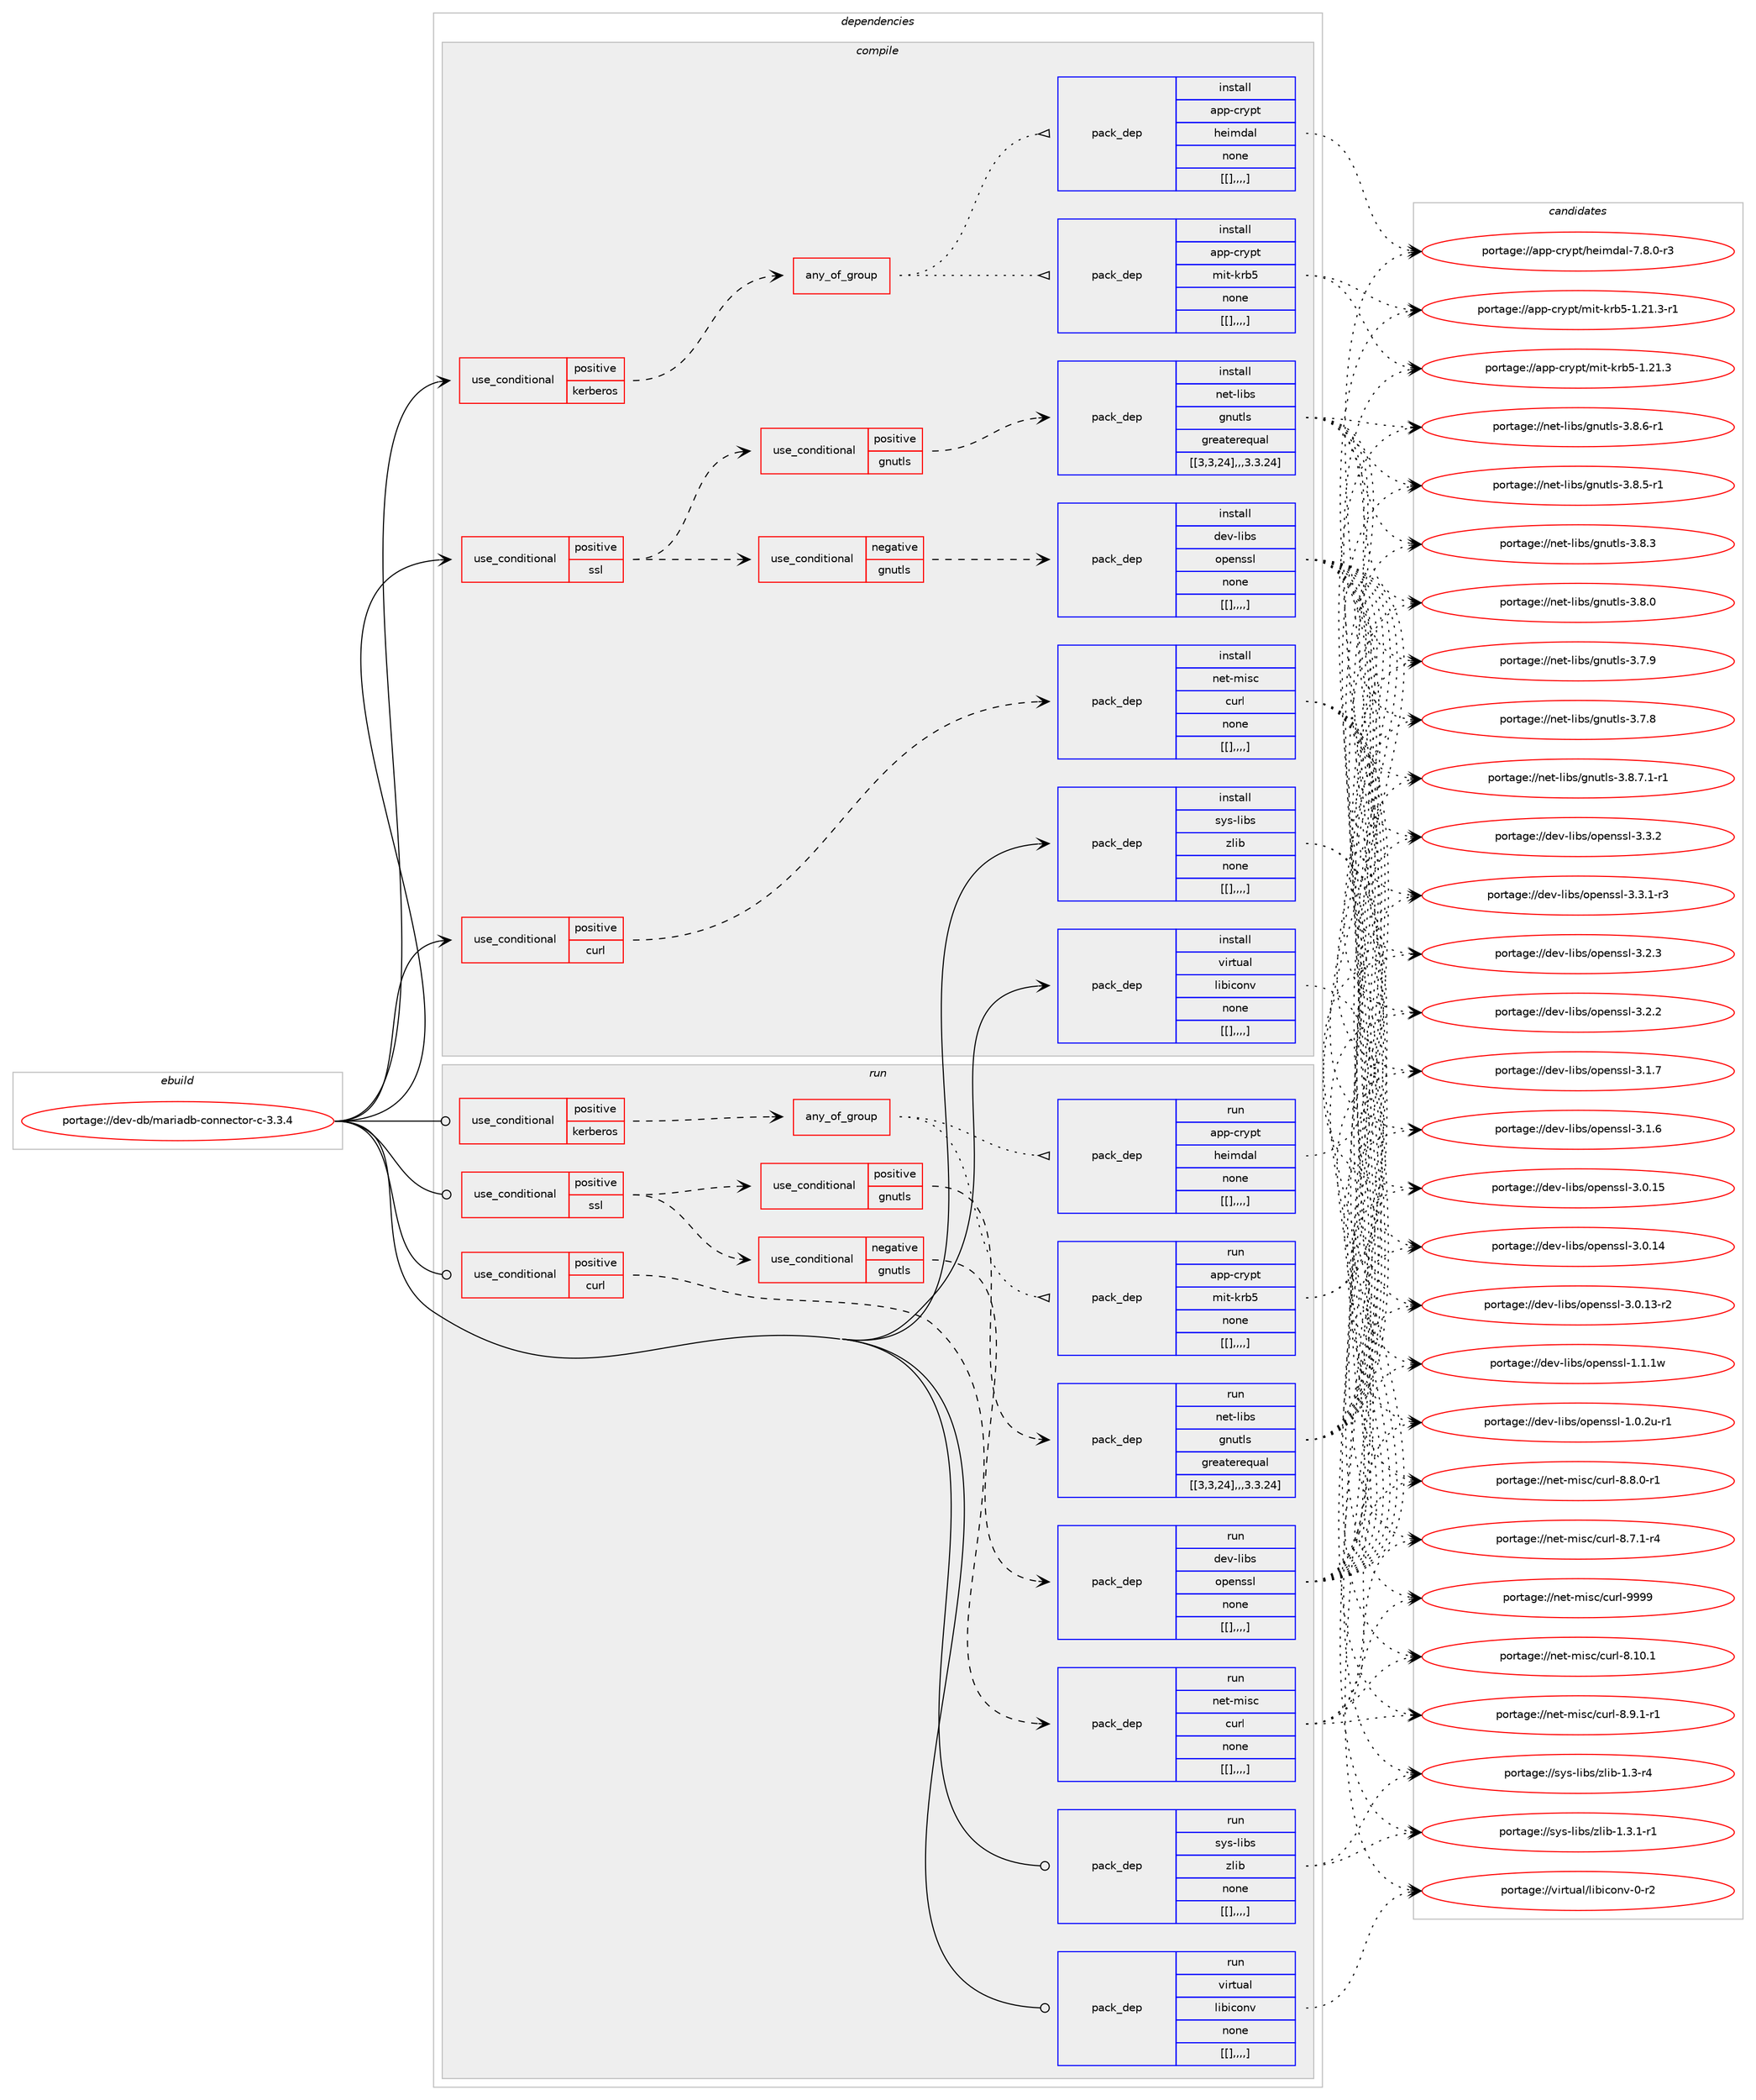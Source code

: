 digraph prolog {

# *************
# Graph options
# *************

newrank=true;
concentrate=true;
compound=true;
graph [rankdir=LR,fontname=Helvetica,fontsize=10,ranksep=1.5];#, ranksep=2.5, nodesep=0.2];
edge  [arrowhead=vee];
node  [fontname=Helvetica,fontsize=10];

# **********
# The ebuild
# **********

subgraph cluster_leftcol {
color=gray;
label=<<i>ebuild</i>>;
id [label="portage://dev-db/mariadb-connector-c-3.3.4", color=red, width=4, href="../dev-db/mariadb-connector-c-3.3.4.svg"];
}

# ****************
# The dependencies
# ****************

subgraph cluster_midcol {
color=gray;
label=<<i>dependencies</i>>;
subgraph cluster_compile {
fillcolor="#eeeeee";
style=filled;
label=<<i>compile</i>>;
subgraph cond18919 {
dependency70274 [label=<<TABLE BORDER="0" CELLBORDER="1" CELLSPACING="0" CELLPADDING="4"><TR><TD ROWSPAN="3" CELLPADDING="10">use_conditional</TD></TR><TR><TD>positive</TD></TR><TR><TD>curl</TD></TR></TABLE>>, shape=none, color=red];
subgraph pack50370 {
dependency70290 [label=<<TABLE BORDER="0" CELLBORDER="1" CELLSPACING="0" CELLPADDING="4" WIDTH="220"><TR><TD ROWSPAN="6" CELLPADDING="30">pack_dep</TD></TR><TR><TD WIDTH="110">install</TD></TR><TR><TD>net-misc</TD></TR><TR><TD>curl</TD></TR><TR><TD>none</TD></TR><TR><TD>[[],,,,]</TD></TR></TABLE>>, shape=none, color=blue];
}
dependency70274:e -> dependency70290:w [weight=20,style="dashed",arrowhead="vee"];
}
id:e -> dependency70274:w [weight=20,style="solid",arrowhead="vee"];
subgraph cond18923 {
dependency70296 [label=<<TABLE BORDER="0" CELLBORDER="1" CELLSPACING="0" CELLPADDING="4"><TR><TD ROWSPAN="3" CELLPADDING="10">use_conditional</TD></TR><TR><TD>positive</TD></TR><TR><TD>kerberos</TD></TR></TABLE>>, shape=none, color=red];
subgraph any933 {
dependency70310 [label=<<TABLE BORDER="0" CELLBORDER="1" CELLSPACING="0" CELLPADDING="4"><TR><TD CELLPADDING="10">any_of_group</TD></TR></TABLE>>, shape=none, color=red];subgraph pack50381 {
dependency70313 [label=<<TABLE BORDER="0" CELLBORDER="1" CELLSPACING="0" CELLPADDING="4" WIDTH="220"><TR><TD ROWSPAN="6" CELLPADDING="30">pack_dep</TD></TR><TR><TD WIDTH="110">install</TD></TR><TR><TD>app-crypt</TD></TR><TR><TD>mit-krb5</TD></TR><TR><TD>none</TD></TR><TR><TD>[[],,,,]</TD></TR></TABLE>>, shape=none, color=blue];
}
dependency70310:e -> dependency70313:w [weight=20,style="dotted",arrowhead="oinv"];
subgraph pack50393 {
dependency70328 [label=<<TABLE BORDER="0" CELLBORDER="1" CELLSPACING="0" CELLPADDING="4" WIDTH="220"><TR><TD ROWSPAN="6" CELLPADDING="30">pack_dep</TD></TR><TR><TD WIDTH="110">install</TD></TR><TR><TD>app-crypt</TD></TR><TR><TD>heimdal</TD></TR><TR><TD>none</TD></TR><TR><TD>[[],,,,]</TD></TR></TABLE>>, shape=none, color=blue];
}
dependency70310:e -> dependency70328:w [weight=20,style="dotted",arrowhead="oinv"];
}
dependency70296:e -> dependency70310:w [weight=20,style="dashed",arrowhead="vee"];
}
id:e -> dependency70296:w [weight=20,style="solid",arrowhead="vee"];
subgraph cond18937 {
dependency70344 [label=<<TABLE BORDER="0" CELLBORDER="1" CELLSPACING="0" CELLPADDING="4"><TR><TD ROWSPAN="3" CELLPADDING="10">use_conditional</TD></TR><TR><TD>positive</TD></TR><TR><TD>ssl</TD></TR></TABLE>>, shape=none, color=red];
subgraph cond18941 {
dependency70349 [label=<<TABLE BORDER="0" CELLBORDER="1" CELLSPACING="0" CELLPADDING="4"><TR><TD ROWSPAN="3" CELLPADDING="10">use_conditional</TD></TR><TR><TD>positive</TD></TR><TR><TD>gnutls</TD></TR></TABLE>>, shape=none, color=red];
subgraph pack50414 {
dependency70359 [label=<<TABLE BORDER="0" CELLBORDER="1" CELLSPACING="0" CELLPADDING="4" WIDTH="220"><TR><TD ROWSPAN="6" CELLPADDING="30">pack_dep</TD></TR><TR><TD WIDTH="110">install</TD></TR><TR><TD>net-libs</TD></TR><TR><TD>gnutls</TD></TR><TR><TD>greaterequal</TD></TR><TR><TD>[[3,3,24],,,3.3.24]</TD></TR></TABLE>>, shape=none, color=blue];
}
dependency70349:e -> dependency70359:w [weight=20,style="dashed",arrowhead="vee"];
}
dependency70344:e -> dependency70349:w [weight=20,style="dashed",arrowhead="vee"];
subgraph cond18943 {
dependency70378 [label=<<TABLE BORDER="0" CELLBORDER="1" CELLSPACING="0" CELLPADDING="4"><TR><TD ROWSPAN="3" CELLPADDING="10">use_conditional</TD></TR><TR><TD>negative</TD></TR><TR><TD>gnutls</TD></TR></TABLE>>, shape=none, color=red];
subgraph pack50436 {
dependency70405 [label=<<TABLE BORDER="0" CELLBORDER="1" CELLSPACING="0" CELLPADDING="4" WIDTH="220"><TR><TD ROWSPAN="6" CELLPADDING="30">pack_dep</TD></TR><TR><TD WIDTH="110">install</TD></TR><TR><TD>dev-libs</TD></TR><TR><TD>openssl</TD></TR><TR><TD>none</TD></TR><TR><TD>[[],,,,]</TD></TR></TABLE>>, shape=none, color=blue];
}
dependency70378:e -> dependency70405:w [weight=20,style="dashed",arrowhead="vee"];
}
dependency70344:e -> dependency70378:w [weight=20,style="dashed",arrowhead="vee"];
}
id:e -> dependency70344:w [weight=20,style="solid",arrowhead="vee"];
subgraph pack50451 {
dependency70416 [label=<<TABLE BORDER="0" CELLBORDER="1" CELLSPACING="0" CELLPADDING="4" WIDTH="220"><TR><TD ROWSPAN="6" CELLPADDING="30">pack_dep</TD></TR><TR><TD WIDTH="110">install</TD></TR><TR><TD>sys-libs</TD></TR><TR><TD>zlib</TD></TR><TR><TD>none</TD></TR><TR><TD>[[],,,,]</TD></TR></TABLE>>, shape=none, color=blue];
}
id:e -> dependency70416:w [weight=20,style="solid",arrowhead="vee"];
subgraph pack50469 {
dependency70516 [label=<<TABLE BORDER="0" CELLBORDER="1" CELLSPACING="0" CELLPADDING="4" WIDTH="220"><TR><TD ROWSPAN="6" CELLPADDING="30">pack_dep</TD></TR><TR><TD WIDTH="110">install</TD></TR><TR><TD>virtual</TD></TR><TR><TD>libiconv</TD></TR><TR><TD>none</TD></TR><TR><TD>[[],,,,]</TD></TR></TABLE>>, shape=none, color=blue];
}
id:e -> dependency70516:w [weight=20,style="solid",arrowhead="vee"];
}
subgraph cluster_compileandrun {
fillcolor="#eeeeee";
style=filled;
label=<<i>compile and run</i>>;
}
subgraph cluster_run {
fillcolor="#eeeeee";
style=filled;
label=<<i>run</i>>;
subgraph cond18992 {
dependency70553 [label=<<TABLE BORDER="0" CELLBORDER="1" CELLSPACING="0" CELLPADDING="4"><TR><TD ROWSPAN="3" CELLPADDING="10">use_conditional</TD></TR><TR><TD>positive</TD></TR><TR><TD>curl</TD></TR></TABLE>>, shape=none, color=red];
subgraph pack50570 {
dependency70597 [label=<<TABLE BORDER="0" CELLBORDER="1" CELLSPACING="0" CELLPADDING="4" WIDTH="220"><TR><TD ROWSPAN="6" CELLPADDING="30">pack_dep</TD></TR><TR><TD WIDTH="110">run</TD></TR><TR><TD>net-misc</TD></TR><TR><TD>curl</TD></TR><TR><TD>none</TD></TR><TR><TD>[[],,,,]</TD></TR></TABLE>>, shape=none, color=blue];
}
dependency70553:e -> dependency70597:w [weight=20,style="dashed",arrowhead="vee"];
}
id:e -> dependency70553:w [weight=20,style="solid",arrowhead="odot"];
subgraph cond19017 {
dependency70677 [label=<<TABLE BORDER="0" CELLBORDER="1" CELLSPACING="0" CELLPADDING="4"><TR><TD ROWSPAN="3" CELLPADDING="10">use_conditional</TD></TR><TR><TD>positive</TD></TR><TR><TD>kerberos</TD></TR></TABLE>>, shape=none, color=red];
subgraph any948 {
dependency70701 [label=<<TABLE BORDER="0" CELLBORDER="1" CELLSPACING="0" CELLPADDING="4"><TR><TD CELLPADDING="10">any_of_group</TD></TR></TABLE>>, shape=none, color=red];subgraph pack50683 {
dependency70770 [label=<<TABLE BORDER="0" CELLBORDER="1" CELLSPACING="0" CELLPADDING="4" WIDTH="220"><TR><TD ROWSPAN="6" CELLPADDING="30">pack_dep</TD></TR><TR><TD WIDTH="110">run</TD></TR><TR><TD>app-crypt</TD></TR><TR><TD>mit-krb5</TD></TR><TR><TD>none</TD></TR><TR><TD>[[],,,,]</TD></TR></TABLE>>, shape=none, color=blue];
}
dependency70701:e -> dependency70770:w [weight=20,style="dotted",arrowhead="oinv"];
subgraph pack50719 {
dependency70775 [label=<<TABLE BORDER="0" CELLBORDER="1" CELLSPACING="0" CELLPADDING="4" WIDTH="220"><TR><TD ROWSPAN="6" CELLPADDING="30">pack_dep</TD></TR><TR><TD WIDTH="110">run</TD></TR><TR><TD>app-crypt</TD></TR><TR><TD>heimdal</TD></TR><TR><TD>none</TD></TR><TR><TD>[[],,,,]</TD></TR></TABLE>>, shape=none, color=blue];
}
dependency70701:e -> dependency70775:w [weight=20,style="dotted",arrowhead="oinv"];
}
dependency70677:e -> dependency70701:w [weight=20,style="dashed",arrowhead="vee"];
}
id:e -> dependency70677:w [weight=20,style="solid",arrowhead="odot"];
subgraph cond19051 {
dependency70827 [label=<<TABLE BORDER="0" CELLBORDER="1" CELLSPACING="0" CELLPADDING="4"><TR><TD ROWSPAN="3" CELLPADDING="10">use_conditional</TD></TR><TR><TD>positive</TD></TR><TR><TD>ssl</TD></TR></TABLE>>, shape=none, color=red];
subgraph cond19077 {
dependency70868 [label=<<TABLE BORDER="0" CELLBORDER="1" CELLSPACING="0" CELLPADDING="4"><TR><TD ROWSPAN="3" CELLPADDING="10">use_conditional</TD></TR><TR><TD>positive</TD></TR><TR><TD>gnutls</TD></TR></TABLE>>, shape=none, color=red];
subgraph pack50805 {
dependency70982 [label=<<TABLE BORDER="0" CELLBORDER="1" CELLSPACING="0" CELLPADDING="4" WIDTH="220"><TR><TD ROWSPAN="6" CELLPADDING="30">pack_dep</TD></TR><TR><TD WIDTH="110">run</TD></TR><TR><TD>net-libs</TD></TR><TR><TD>gnutls</TD></TR><TR><TD>greaterequal</TD></TR><TR><TD>[[3,3,24],,,3.3.24]</TD></TR></TABLE>>, shape=none, color=blue];
}
dependency70868:e -> dependency70982:w [weight=20,style="dashed",arrowhead="vee"];
}
dependency70827:e -> dependency70868:w [weight=20,style="dashed",arrowhead="vee"];
subgraph cond19111 {
dependency70994 [label=<<TABLE BORDER="0" CELLBORDER="1" CELLSPACING="0" CELLPADDING="4"><TR><TD ROWSPAN="3" CELLPADDING="10">use_conditional</TD></TR><TR><TD>negative</TD></TR><TR><TD>gnutls</TD></TR></TABLE>>, shape=none, color=red];
subgraph pack50900 {
dependency71041 [label=<<TABLE BORDER="0" CELLBORDER="1" CELLSPACING="0" CELLPADDING="4" WIDTH="220"><TR><TD ROWSPAN="6" CELLPADDING="30">pack_dep</TD></TR><TR><TD WIDTH="110">run</TD></TR><TR><TD>dev-libs</TD></TR><TR><TD>openssl</TD></TR><TR><TD>none</TD></TR><TR><TD>[[],,,,]</TD></TR></TABLE>>, shape=none, color=blue];
}
dependency70994:e -> dependency71041:w [weight=20,style="dashed",arrowhead="vee"];
}
dependency70827:e -> dependency70994:w [weight=20,style="dashed",arrowhead="vee"];
}
id:e -> dependency70827:w [weight=20,style="solid",arrowhead="odot"];
subgraph pack51057 {
dependency71250 [label=<<TABLE BORDER="0" CELLBORDER="1" CELLSPACING="0" CELLPADDING="4" WIDTH="220"><TR><TD ROWSPAN="6" CELLPADDING="30">pack_dep</TD></TR><TR><TD WIDTH="110">run</TD></TR><TR><TD>sys-libs</TD></TR><TR><TD>zlib</TD></TR><TR><TD>none</TD></TR><TR><TD>[[],,,,]</TD></TR></TABLE>>, shape=none, color=blue];
}
id:e -> dependency71250:w [weight=20,style="solid",arrowhead="odot"];
subgraph pack51079 {
dependency71320 [label=<<TABLE BORDER="0" CELLBORDER="1" CELLSPACING="0" CELLPADDING="4" WIDTH="220"><TR><TD ROWSPAN="6" CELLPADDING="30">pack_dep</TD></TR><TR><TD WIDTH="110">run</TD></TR><TR><TD>virtual</TD></TR><TR><TD>libiconv</TD></TR><TR><TD>none</TD></TR><TR><TD>[[],,,,]</TD></TR></TABLE>>, shape=none, color=blue];
}
id:e -> dependency71320:w [weight=20,style="solid",arrowhead="odot"];
}
}

# **************
# The candidates
# **************

subgraph cluster_choices {
rank=same;
color=gray;
label=<<i>candidates</i>>;

subgraph choice50529 {
color=black;
nodesep=1;
choice110101116451091051159947991171141084557575757 [label="portage://net-misc/curl-9999", color=red, width=4,href="../net-misc/curl-9999.svg"];
choice1101011164510910511599479911711410845564649484649 [label="portage://net-misc/curl-8.10.1", color=red, width=4,href="../net-misc/curl-8.10.1.svg"];
choice110101116451091051159947991171141084556465746494511449 [label="portage://net-misc/curl-8.9.1-r1", color=red, width=4,href="../net-misc/curl-8.9.1-r1.svg"];
choice110101116451091051159947991171141084556465646484511449 [label="portage://net-misc/curl-8.8.0-r1", color=red, width=4,href="../net-misc/curl-8.8.0-r1.svg"];
choice110101116451091051159947991171141084556465546494511452 [label="portage://net-misc/curl-8.7.1-r4", color=red, width=4,href="../net-misc/curl-8.7.1-r4.svg"];
dependency70290:e -> choice110101116451091051159947991171141084557575757:w [style=dotted,weight="100"];
dependency70290:e -> choice1101011164510910511599479911711410845564649484649:w [style=dotted,weight="100"];
dependency70290:e -> choice110101116451091051159947991171141084556465746494511449:w [style=dotted,weight="100"];
dependency70290:e -> choice110101116451091051159947991171141084556465646484511449:w [style=dotted,weight="100"];
dependency70290:e -> choice110101116451091051159947991171141084556465546494511452:w [style=dotted,weight="100"];
}
subgraph choice50536 {
color=black;
nodesep=1;
choice97112112459911412111211647109105116451071149853454946504946514511449 [label="portage://app-crypt/mit-krb5-1.21.3-r1", color=red, width=4,href="../app-crypt/mit-krb5-1.21.3-r1.svg"];
choice9711211245991141211121164710910511645107114985345494650494651 [label="portage://app-crypt/mit-krb5-1.21.3", color=red, width=4,href="../app-crypt/mit-krb5-1.21.3.svg"];
dependency70313:e -> choice97112112459911412111211647109105116451071149853454946504946514511449:w [style=dotted,weight="100"];
dependency70313:e -> choice9711211245991141211121164710910511645107114985345494650494651:w [style=dotted,weight="100"];
}
subgraph choice50537 {
color=black;
nodesep=1;
choice97112112459911412111211647104101105109100971084555465646484511451 [label="portage://app-crypt/heimdal-7.8.0-r3", color=red, width=4,href="../app-crypt/heimdal-7.8.0-r3.svg"];
dependency70328:e -> choice97112112459911412111211647104101105109100971084555465646484511451:w [style=dotted,weight="100"];
}
subgraph choice50571 {
color=black;
nodesep=1;
choice11010111645108105981154710311011711610811545514656465546494511449 [label="portage://net-libs/gnutls-3.8.7.1-r1", color=red, width=4,href="../net-libs/gnutls-3.8.7.1-r1.svg"];
choice1101011164510810598115471031101171161081154551465646544511449 [label="portage://net-libs/gnutls-3.8.6-r1", color=red, width=4,href="../net-libs/gnutls-3.8.6-r1.svg"];
choice1101011164510810598115471031101171161081154551465646534511449 [label="portage://net-libs/gnutls-3.8.5-r1", color=red, width=4,href="../net-libs/gnutls-3.8.5-r1.svg"];
choice110101116451081059811547103110117116108115455146564651 [label="portage://net-libs/gnutls-3.8.3", color=red, width=4,href="../net-libs/gnutls-3.8.3.svg"];
choice110101116451081059811547103110117116108115455146564648 [label="portage://net-libs/gnutls-3.8.0", color=red, width=4,href="../net-libs/gnutls-3.8.0.svg"];
choice110101116451081059811547103110117116108115455146554657 [label="portage://net-libs/gnutls-3.7.9", color=red, width=4,href="../net-libs/gnutls-3.7.9.svg"];
choice110101116451081059811547103110117116108115455146554656 [label="portage://net-libs/gnutls-3.7.8", color=red, width=4,href="../net-libs/gnutls-3.7.8.svg"];
dependency70359:e -> choice11010111645108105981154710311011711610811545514656465546494511449:w [style=dotted,weight="100"];
dependency70359:e -> choice1101011164510810598115471031101171161081154551465646544511449:w [style=dotted,weight="100"];
dependency70359:e -> choice1101011164510810598115471031101171161081154551465646534511449:w [style=dotted,weight="100"];
dependency70359:e -> choice110101116451081059811547103110117116108115455146564651:w [style=dotted,weight="100"];
dependency70359:e -> choice110101116451081059811547103110117116108115455146564648:w [style=dotted,weight="100"];
dependency70359:e -> choice110101116451081059811547103110117116108115455146554657:w [style=dotted,weight="100"];
dependency70359:e -> choice110101116451081059811547103110117116108115455146554656:w [style=dotted,weight="100"];
}
subgraph choice50576 {
color=black;
nodesep=1;
choice100101118451081059811547111112101110115115108455146514650 [label="portage://dev-libs/openssl-3.3.2", color=red, width=4,href="../dev-libs/openssl-3.3.2.svg"];
choice1001011184510810598115471111121011101151151084551465146494511451 [label="portage://dev-libs/openssl-3.3.1-r3", color=red, width=4,href="../dev-libs/openssl-3.3.1-r3.svg"];
choice100101118451081059811547111112101110115115108455146504651 [label="portage://dev-libs/openssl-3.2.3", color=red, width=4,href="../dev-libs/openssl-3.2.3.svg"];
choice100101118451081059811547111112101110115115108455146504650 [label="portage://dev-libs/openssl-3.2.2", color=red, width=4,href="../dev-libs/openssl-3.2.2.svg"];
choice100101118451081059811547111112101110115115108455146494655 [label="portage://dev-libs/openssl-3.1.7", color=red, width=4,href="../dev-libs/openssl-3.1.7.svg"];
choice100101118451081059811547111112101110115115108455146494654 [label="portage://dev-libs/openssl-3.1.6", color=red, width=4,href="../dev-libs/openssl-3.1.6.svg"];
choice10010111845108105981154711111210111011511510845514648464953 [label="portage://dev-libs/openssl-3.0.15", color=red, width=4,href="../dev-libs/openssl-3.0.15.svg"];
choice10010111845108105981154711111210111011511510845514648464952 [label="portage://dev-libs/openssl-3.0.14", color=red, width=4,href="../dev-libs/openssl-3.0.14.svg"];
choice100101118451081059811547111112101110115115108455146484649514511450 [label="portage://dev-libs/openssl-3.0.13-r2", color=red, width=4,href="../dev-libs/openssl-3.0.13-r2.svg"];
choice100101118451081059811547111112101110115115108454946494649119 [label="portage://dev-libs/openssl-1.1.1w", color=red, width=4,href="../dev-libs/openssl-1.1.1w.svg"];
choice1001011184510810598115471111121011101151151084549464846501174511449 [label="portage://dev-libs/openssl-1.0.2u-r1", color=red, width=4,href="../dev-libs/openssl-1.0.2u-r1.svg"];
dependency70405:e -> choice100101118451081059811547111112101110115115108455146514650:w [style=dotted,weight="100"];
dependency70405:e -> choice1001011184510810598115471111121011101151151084551465146494511451:w [style=dotted,weight="100"];
dependency70405:e -> choice100101118451081059811547111112101110115115108455146504651:w [style=dotted,weight="100"];
dependency70405:e -> choice100101118451081059811547111112101110115115108455146504650:w [style=dotted,weight="100"];
dependency70405:e -> choice100101118451081059811547111112101110115115108455146494655:w [style=dotted,weight="100"];
dependency70405:e -> choice100101118451081059811547111112101110115115108455146494654:w [style=dotted,weight="100"];
dependency70405:e -> choice10010111845108105981154711111210111011511510845514648464953:w [style=dotted,weight="100"];
dependency70405:e -> choice10010111845108105981154711111210111011511510845514648464952:w [style=dotted,weight="100"];
dependency70405:e -> choice100101118451081059811547111112101110115115108455146484649514511450:w [style=dotted,weight="100"];
dependency70405:e -> choice100101118451081059811547111112101110115115108454946494649119:w [style=dotted,weight="100"];
dependency70405:e -> choice1001011184510810598115471111121011101151151084549464846501174511449:w [style=dotted,weight="100"];
}
subgraph choice50620 {
color=black;
nodesep=1;
choice115121115451081059811547122108105984549465146494511449 [label="portage://sys-libs/zlib-1.3.1-r1", color=red, width=4,href="../sys-libs/zlib-1.3.1-r1.svg"];
choice11512111545108105981154712210810598454946514511452 [label="portage://sys-libs/zlib-1.3-r4", color=red, width=4,href="../sys-libs/zlib-1.3-r4.svg"];
dependency70416:e -> choice115121115451081059811547122108105984549465146494511449:w [style=dotted,weight="100"];
dependency70416:e -> choice11512111545108105981154712210810598454946514511452:w [style=dotted,weight="100"];
}
subgraph choice50644 {
color=black;
nodesep=1;
choice1181051141161179710847108105981059911111011845484511450 [label="portage://virtual/libiconv-0-r2", color=red, width=4,href="../virtual/libiconv-0-r2.svg"];
dependency70516:e -> choice1181051141161179710847108105981059911111011845484511450:w [style=dotted,weight="100"];
}
subgraph choice50653 {
color=black;
nodesep=1;
choice110101116451091051159947991171141084557575757 [label="portage://net-misc/curl-9999", color=red, width=4,href="../net-misc/curl-9999.svg"];
choice1101011164510910511599479911711410845564649484649 [label="portage://net-misc/curl-8.10.1", color=red, width=4,href="../net-misc/curl-8.10.1.svg"];
choice110101116451091051159947991171141084556465746494511449 [label="portage://net-misc/curl-8.9.1-r1", color=red, width=4,href="../net-misc/curl-8.9.1-r1.svg"];
choice110101116451091051159947991171141084556465646484511449 [label="portage://net-misc/curl-8.8.0-r1", color=red, width=4,href="../net-misc/curl-8.8.0-r1.svg"];
choice110101116451091051159947991171141084556465546494511452 [label="portage://net-misc/curl-8.7.1-r4", color=red, width=4,href="../net-misc/curl-8.7.1-r4.svg"];
dependency70597:e -> choice110101116451091051159947991171141084557575757:w [style=dotted,weight="100"];
dependency70597:e -> choice1101011164510910511599479911711410845564649484649:w [style=dotted,weight="100"];
dependency70597:e -> choice110101116451091051159947991171141084556465746494511449:w [style=dotted,weight="100"];
dependency70597:e -> choice110101116451091051159947991171141084556465646484511449:w [style=dotted,weight="100"];
dependency70597:e -> choice110101116451091051159947991171141084556465546494511452:w [style=dotted,weight="100"];
}
subgraph choice50655 {
color=black;
nodesep=1;
choice97112112459911412111211647109105116451071149853454946504946514511449 [label="portage://app-crypt/mit-krb5-1.21.3-r1", color=red, width=4,href="../app-crypt/mit-krb5-1.21.3-r1.svg"];
choice9711211245991141211121164710910511645107114985345494650494651 [label="portage://app-crypt/mit-krb5-1.21.3", color=red, width=4,href="../app-crypt/mit-krb5-1.21.3.svg"];
dependency70770:e -> choice97112112459911412111211647109105116451071149853454946504946514511449:w [style=dotted,weight="100"];
dependency70770:e -> choice9711211245991141211121164710910511645107114985345494650494651:w [style=dotted,weight="100"];
}
subgraph choice50657 {
color=black;
nodesep=1;
choice97112112459911412111211647104101105109100971084555465646484511451 [label="portage://app-crypt/heimdal-7.8.0-r3", color=red, width=4,href="../app-crypt/heimdal-7.8.0-r3.svg"];
dependency70775:e -> choice97112112459911412111211647104101105109100971084555465646484511451:w [style=dotted,weight="100"];
}
subgraph choice50669 {
color=black;
nodesep=1;
choice11010111645108105981154710311011711610811545514656465546494511449 [label="portage://net-libs/gnutls-3.8.7.1-r1", color=red, width=4,href="../net-libs/gnutls-3.8.7.1-r1.svg"];
choice1101011164510810598115471031101171161081154551465646544511449 [label="portage://net-libs/gnutls-3.8.6-r1", color=red, width=4,href="../net-libs/gnutls-3.8.6-r1.svg"];
choice1101011164510810598115471031101171161081154551465646534511449 [label="portage://net-libs/gnutls-3.8.5-r1", color=red, width=4,href="../net-libs/gnutls-3.8.5-r1.svg"];
choice110101116451081059811547103110117116108115455146564651 [label="portage://net-libs/gnutls-3.8.3", color=red, width=4,href="../net-libs/gnutls-3.8.3.svg"];
choice110101116451081059811547103110117116108115455146564648 [label="portage://net-libs/gnutls-3.8.0", color=red, width=4,href="../net-libs/gnutls-3.8.0.svg"];
choice110101116451081059811547103110117116108115455146554657 [label="portage://net-libs/gnutls-3.7.9", color=red, width=4,href="../net-libs/gnutls-3.7.9.svg"];
choice110101116451081059811547103110117116108115455146554656 [label="portage://net-libs/gnutls-3.7.8", color=red, width=4,href="../net-libs/gnutls-3.7.8.svg"];
dependency70982:e -> choice11010111645108105981154710311011711610811545514656465546494511449:w [style=dotted,weight="100"];
dependency70982:e -> choice1101011164510810598115471031101171161081154551465646544511449:w [style=dotted,weight="100"];
dependency70982:e -> choice1101011164510810598115471031101171161081154551465646534511449:w [style=dotted,weight="100"];
dependency70982:e -> choice110101116451081059811547103110117116108115455146564651:w [style=dotted,weight="100"];
dependency70982:e -> choice110101116451081059811547103110117116108115455146564648:w [style=dotted,weight="100"];
dependency70982:e -> choice110101116451081059811547103110117116108115455146554657:w [style=dotted,weight="100"];
dependency70982:e -> choice110101116451081059811547103110117116108115455146554656:w [style=dotted,weight="100"];
}
subgraph choice50671 {
color=black;
nodesep=1;
choice100101118451081059811547111112101110115115108455146514650 [label="portage://dev-libs/openssl-3.3.2", color=red, width=4,href="../dev-libs/openssl-3.3.2.svg"];
choice1001011184510810598115471111121011101151151084551465146494511451 [label="portage://dev-libs/openssl-3.3.1-r3", color=red, width=4,href="../dev-libs/openssl-3.3.1-r3.svg"];
choice100101118451081059811547111112101110115115108455146504651 [label="portage://dev-libs/openssl-3.2.3", color=red, width=4,href="../dev-libs/openssl-3.2.3.svg"];
choice100101118451081059811547111112101110115115108455146504650 [label="portage://dev-libs/openssl-3.2.2", color=red, width=4,href="../dev-libs/openssl-3.2.2.svg"];
choice100101118451081059811547111112101110115115108455146494655 [label="portage://dev-libs/openssl-3.1.7", color=red, width=4,href="../dev-libs/openssl-3.1.7.svg"];
choice100101118451081059811547111112101110115115108455146494654 [label="portage://dev-libs/openssl-3.1.6", color=red, width=4,href="../dev-libs/openssl-3.1.6.svg"];
choice10010111845108105981154711111210111011511510845514648464953 [label="portage://dev-libs/openssl-3.0.15", color=red, width=4,href="../dev-libs/openssl-3.0.15.svg"];
choice10010111845108105981154711111210111011511510845514648464952 [label="portage://dev-libs/openssl-3.0.14", color=red, width=4,href="../dev-libs/openssl-3.0.14.svg"];
choice100101118451081059811547111112101110115115108455146484649514511450 [label="portage://dev-libs/openssl-3.0.13-r2", color=red, width=4,href="../dev-libs/openssl-3.0.13-r2.svg"];
choice100101118451081059811547111112101110115115108454946494649119 [label="portage://dev-libs/openssl-1.1.1w", color=red, width=4,href="../dev-libs/openssl-1.1.1w.svg"];
choice1001011184510810598115471111121011101151151084549464846501174511449 [label="portage://dev-libs/openssl-1.0.2u-r1", color=red, width=4,href="../dev-libs/openssl-1.0.2u-r1.svg"];
dependency71041:e -> choice100101118451081059811547111112101110115115108455146514650:w [style=dotted,weight="100"];
dependency71041:e -> choice1001011184510810598115471111121011101151151084551465146494511451:w [style=dotted,weight="100"];
dependency71041:e -> choice100101118451081059811547111112101110115115108455146504651:w [style=dotted,weight="100"];
dependency71041:e -> choice100101118451081059811547111112101110115115108455146504650:w [style=dotted,weight="100"];
dependency71041:e -> choice100101118451081059811547111112101110115115108455146494655:w [style=dotted,weight="100"];
dependency71041:e -> choice100101118451081059811547111112101110115115108455146494654:w [style=dotted,weight="100"];
dependency71041:e -> choice10010111845108105981154711111210111011511510845514648464953:w [style=dotted,weight="100"];
dependency71041:e -> choice10010111845108105981154711111210111011511510845514648464952:w [style=dotted,weight="100"];
dependency71041:e -> choice100101118451081059811547111112101110115115108455146484649514511450:w [style=dotted,weight="100"];
dependency71041:e -> choice100101118451081059811547111112101110115115108454946494649119:w [style=dotted,weight="100"];
dependency71041:e -> choice1001011184510810598115471111121011101151151084549464846501174511449:w [style=dotted,weight="100"];
}
subgraph choice50717 {
color=black;
nodesep=1;
choice115121115451081059811547122108105984549465146494511449 [label="portage://sys-libs/zlib-1.3.1-r1", color=red, width=4,href="../sys-libs/zlib-1.3.1-r1.svg"];
choice11512111545108105981154712210810598454946514511452 [label="portage://sys-libs/zlib-1.3-r4", color=red, width=4,href="../sys-libs/zlib-1.3-r4.svg"];
dependency71250:e -> choice115121115451081059811547122108105984549465146494511449:w [style=dotted,weight="100"];
dependency71250:e -> choice11512111545108105981154712210810598454946514511452:w [style=dotted,weight="100"];
}
subgraph choice50726 {
color=black;
nodesep=1;
choice1181051141161179710847108105981059911111011845484511450 [label="portage://virtual/libiconv-0-r2", color=red, width=4,href="../virtual/libiconv-0-r2.svg"];
dependency71320:e -> choice1181051141161179710847108105981059911111011845484511450:w [style=dotted,weight="100"];
}
}

}
